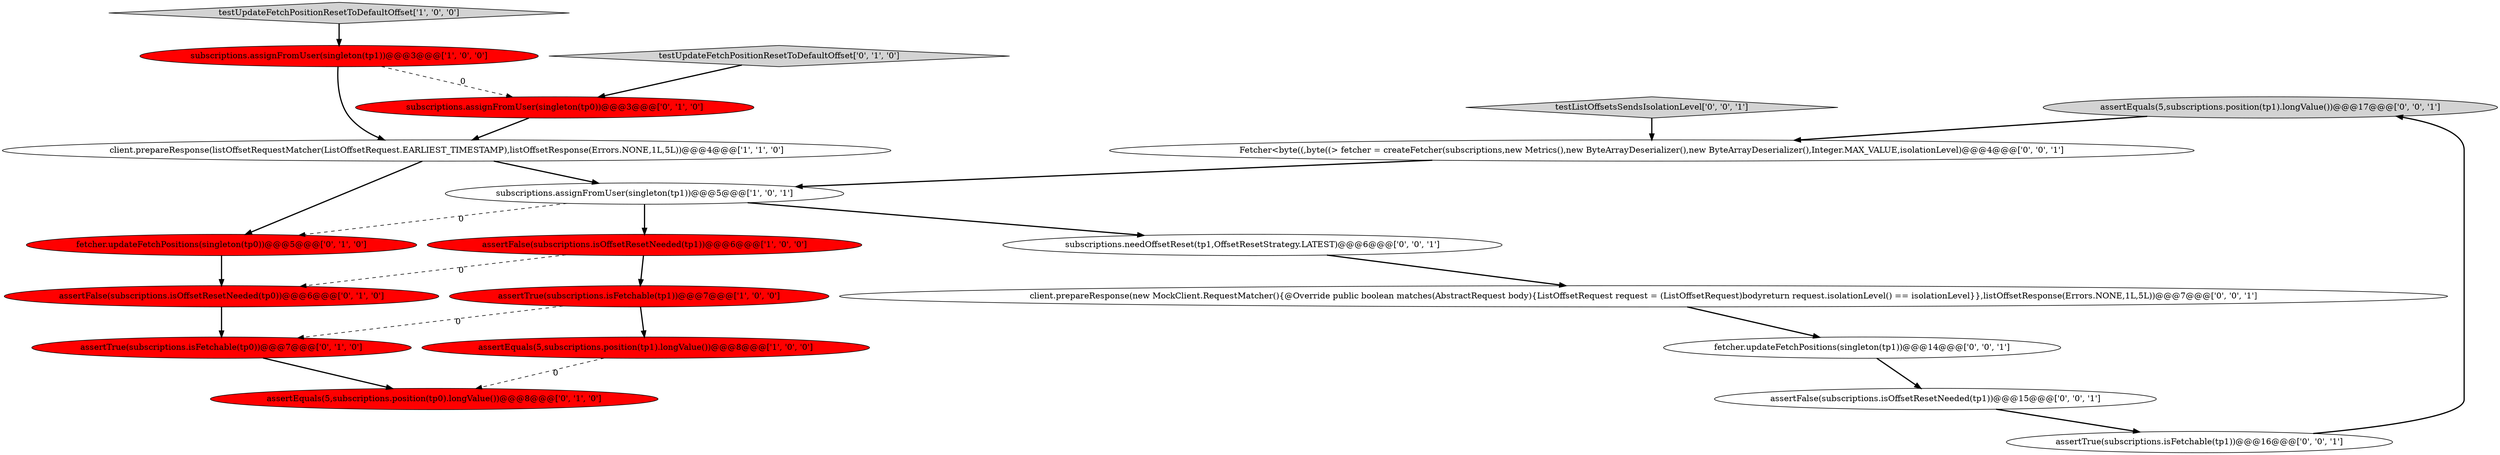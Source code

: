 digraph {
20 [style = filled, label = "assertEquals(5,subscriptions.position(tp1).longValue())@@@17@@@['0', '0', '1']", fillcolor = lightgray, shape = ellipse image = "AAA0AAABBB3BBB"];
19 [style = filled, label = "testListOffsetsSendsIsolationLevel['0', '0', '1']", fillcolor = lightgray, shape = diamond image = "AAA0AAABBB3BBB"];
2 [style = filled, label = "subscriptions.assignFromUser(singleton(tp1))@@@5@@@['1', '0', '1']", fillcolor = white, shape = ellipse image = "AAA0AAABBB1BBB"];
16 [style = filled, label = "fetcher.updateFetchPositions(singleton(tp1))@@@14@@@['0', '0', '1']", fillcolor = white, shape = ellipse image = "AAA0AAABBB3BBB"];
13 [style = filled, label = "client.prepareResponse(new MockClient.RequestMatcher(){@Override public boolean matches(AbstractRequest body){ListOffsetRequest request = (ListOffsetRequest)bodyreturn request.isolationLevel() == isolationLevel}},listOffsetResponse(Errors.NONE,1L,5L))@@@7@@@['0', '0', '1']", fillcolor = white, shape = ellipse image = "AAA0AAABBB3BBB"];
18 [style = filled, label = "assertFalse(subscriptions.isOffsetResetNeeded(tp1))@@@15@@@['0', '0', '1']", fillcolor = white, shape = ellipse image = "AAA0AAABBB3BBB"];
15 [style = filled, label = "subscriptions.needOffsetReset(tp1,OffsetResetStrategy.LATEST)@@@6@@@['0', '0', '1']", fillcolor = white, shape = ellipse image = "AAA0AAABBB3BBB"];
12 [style = filled, label = "assertEquals(5,subscriptions.position(tp0).longValue())@@@8@@@['0', '1', '0']", fillcolor = red, shape = ellipse image = "AAA1AAABBB2BBB"];
4 [style = filled, label = "assertTrue(subscriptions.isFetchable(tp1))@@@7@@@['1', '0', '0']", fillcolor = red, shape = ellipse image = "AAA1AAABBB1BBB"];
3 [style = filled, label = "subscriptions.assignFromUser(singleton(tp1))@@@3@@@['1', '0', '0']", fillcolor = red, shape = ellipse image = "AAA1AAABBB1BBB"];
6 [style = filled, label = "assertFalse(subscriptions.isOffsetResetNeeded(tp1))@@@6@@@['1', '0', '0']", fillcolor = red, shape = ellipse image = "AAA1AAABBB1BBB"];
11 [style = filled, label = "fetcher.updateFetchPositions(singleton(tp0))@@@5@@@['0', '1', '0']", fillcolor = red, shape = ellipse image = "AAA1AAABBB2BBB"];
7 [style = filled, label = "subscriptions.assignFromUser(singleton(tp0))@@@3@@@['0', '1', '0']", fillcolor = red, shape = ellipse image = "AAA1AAABBB2BBB"];
10 [style = filled, label = "assertTrue(subscriptions.isFetchable(tp0))@@@7@@@['0', '1', '0']", fillcolor = red, shape = ellipse image = "AAA1AAABBB2BBB"];
1 [style = filled, label = "assertEquals(5,subscriptions.position(tp1).longValue())@@@8@@@['1', '0', '0']", fillcolor = red, shape = ellipse image = "AAA1AAABBB1BBB"];
0 [style = filled, label = "client.prepareResponse(listOffsetRequestMatcher(ListOffsetRequest.EARLIEST_TIMESTAMP),listOffsetResponse(Errors.NONE,1L,5L))@@@4@@@['1', '1', '0']", fillcolor = white, shape = ellipse image = "AAA0AAABBB1BBB"];
5 [style = filled, label = "testUpdateFetchPositionResetToDefaultOffset['1', '0', '0']", fillcolor = lightgray, shape = diamond image = "AAA0AAABBB1BBB"];
8 [style = filled, label = "testUpdateFetchPositionResetToDefaultOffset['0', '1', '0']", fillcolor = lightgray, shape = diamond image = "AAA0AAABBB2BBB"];
17 [style = filled, label = "assertTrue(subscriptions.isFetchable(tp1))@@@16@@@['0', '0', '1']", fillcolor = white, shape = ellipse image = "AAA0AAABBB3BBB"];
9 [style = filled, label = "assertFalse(subscriptions.isOffsetResetNeeded(tp0))@@@6@@@['0', '1', '0']", fillcolor = red, shape = ellipse image = "AAA1AAABBB2BBB"];
14 [style = filled, label = "Fetcher<byte((,byte((> fetcher = createFetcher(subscriptions,new Metrics(),new ByteArrayDeserializer(),new ByteArrayDeserializer(),Integer.MAX_VALUE,isolationLevel)@@@4@@@['0', '0', '1']", fillcolor = white, shape = ellipse image = "AAA0AAABBB3BBB"];
5->3 [style = bold, label=""];
15->13 [style = bold, label=""];
16->18 [style = bold, label=""];
3->7 [style = dashed, label="0"];
2->6 [style = bold, label=""];
0->2 [style = bold, label=""];
6->9 [style = dashed, label="0"];
18->17 [style = bold, label=""];
0->11 [style = bold, label=""];
7->0 [style = bold, label=""];
20->14 [style = bold, label=""];
9->10 [style = bold, label=""];
11->9 [style = bold, label=""];
13->16 [style = bold, label=""];
3->0 [style = bold, label=""];
8->7 [style = bold, label=""];
1->12 [style = dashed, label="0"];
6->4 [style = bold, label=""];
19->14 [style = bold, label=""];
10->12 [style = bold, label=""];
2->15 [style = bold, label=""];
2->11 [style = dashed, label="0"];
4->1 [style = bold, label=""];
14->2 [style = bold, label=""];
4->10 [style = dashed, label="0"];
17->20 [style = bold, label=""];
}
